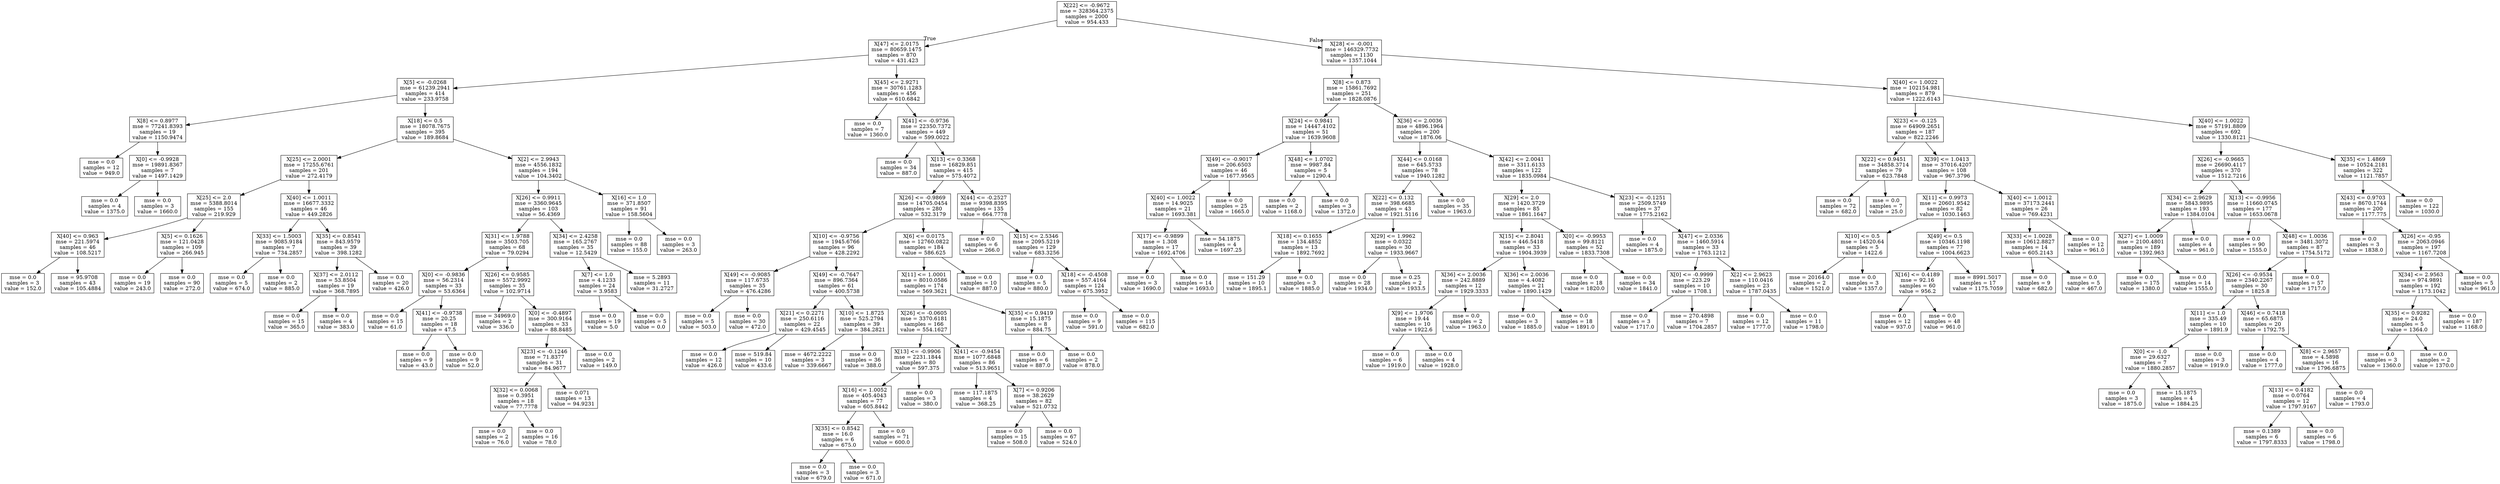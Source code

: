 digraph Tree {
node [shape=box] ;
0 [label="X[22] <= -0.9672\nmse = 328364.2375\nsamples = 2000\nvalue = 954.433"] ;
1 [label="X[47] <= 2.0175\nmse = 80659.1475\nsamples = 870\nvalue = 431.423"] ;
0 -> 1 [labeldistance=2.5, labelangle=45, headlabel="True"] ;
2 [label="X[5] <= -0.0268\nmse = 61239.2941\nsamples = 414\nvalue = 233.9758"] ;
1 -> 2 ;
3 [label="X[8] <= 0.8977\nmse = 77241.8393\nsamples = 19\nvalue = 1150.9474"] ;
2 -> 3 ;
4 [label="mse = 0.0\nsamples = 12\nvalue = 949.0"] ;
3 -> 4 ;
5 [label="X[0] <= -0.9928\nmse = 19891.8367\nsamples = 7\nvalue = 1497.1429"] ;
3 -> 5 ;
6 [label="mse = 0.0\nsamples = 4\nvalue = 1375.0"] ;
5 -> 6 ;
7 [label="mse = 0.0\nsamples = 3\nvalue = 1660.0"] ;
5 -> 7 ;
8 [label="X[18] <= 0.5\nmse = 18078.7675\nsamples = 395\nvalue = 189.8684"] ;
2 -> 8 ;
9 [label="X[25] <= 2.0001\nmse = 17255.6761\nsamples = 201\nvalue = 272.4179"] ;
8 -> 9 ;
10 [label="X[25] <= 2.0\nmse = 5388.8014\nsamples = 155\nvalue = 219.929"] ;
9 -> 10 ;
11 [label="X[40] <= 0.963\nmse = 221.5974\nsamples = 46\nvalue = 108.5217"] ;
10 -> 11 ;
12 [label="mse = 0.0\nsamples = 3\nvalue = 152.0"] ;
11 -> 12 ;
13 [label="mse = 95.9708\nsamples = 43\nvalue = 105.4884"] ;
11 -> 13 ;
14 [label="X[5] <= 0.1626\nmse = 121.0428\nsamples = 109\nvalue = 266.945"] ;
10 -> 14 ;
15 [label="mse = 0.0\nsamples = 19\nvalue = 243.0"] ;
14 -> 15 ;
16 [label="mse = 0.0\nsamples = 90\nvalue = 272.0"] ;
14 -> 16 ;
17 [label="X[40] <= 1.0011\nmse = 16677.3332\nsamples = 46\nvalue = 449.2826"] ;
9 -> 17 ;
18 [label="X[33] <= 1.5003\nmse = 9085.9184\nsamples = 7\nvalue = 734.2857"] ;
17 -> 18 ;
19 [label="mse = 0.0\nsamples = 5\nvalue = 674.0"] ;
18 -> 19 ;
20 [label="mse = 0.0\nsamples = 2\nvalue = 885.0"] ;
18 -> 20 ;
21 [label="X[35] <= 0.8541\nmse = 843.9579\nsamples = 39\nvalue = 398.1282"] ;
17 -> 21 ;
22 [label="X[37] <= 2.0112\nmse = 53.8504\nsamples = 19\nvalue = 368.7895"] ;
21 -> 22 ;
23 [label="mse = 0.0\nsamples = 15\nvalue = 365.0"] ;
22 -> 23 ;
24 [label="mse = 0.0\nsamples = 4\nvalue = 383.0"] ;
22 -> 24 ;
25 [label="mse = 0.0\nsamples = 20\nvalue = 426.0"] ;
21 -> 25 ;
26 [label="X[2] <= 2.9943\nmse = 4556.1832\nsamples = 194\nvalue = 104.3402"] ;
8 -> 26 ;
27 [label="X[26] <= 0.9911\nmse = 3360.9645\nsamples = 103\nvalue = 56.4369"] ;
26 -> 27 ;
28 [label="X[31] <= 1.9788\nmse = 3503.705\nsamples = 68\nvalue = 79.0294"] ;
27 -> 28 ;
29 [label="X[0] <= -0.9836\nmse = 56.2314\nsamples = 33\nvalue = 53.6364"] ;
28 -> 29 ;
30 [label="mse = 0.0\nsamples = 15\nvalue = 61.0"] ;
29 -> 30 ;
31 [label="X[41] <= -0.9738\nmse = 20.25\nsamples = 18\nvalue = 47.5"] ;
29 -> 31 ;
32 [label="mse = 0.0\nsamples = 9\nvalue = 43.0"] ;
31 -> 32 ;
33 [label="mse = 0.0\nsamples = 9\nvalue = 52.0"] ;
31 -> 33 ;
34 [label="X[26] <= 0.9585\nmse = 5572.9992\nsamples = 35\nvalue = 102.9714"] ;
28 -> 34 ;
35 [label="mse = 34969.0\nsamples = 2\nvalue = 336.0"] ;
34 -> 35 ;
36 [label="X[0] <= -0.4897\nmse = 300.9164\nsamples = 33\nvalue = 88.8485"] ;
34 -> 36 ;
37 [label="X[23] <= -0.1246\nmse = 71.8377\nsamples = 31\nvalue = 84.9677"] ;
36 -> 37 ;
38 [label="X[32] <= 0.0068\nmse = 0.3951\nsamples = 18\nvalue = 77.7778"] ;
37 -> 38 ;
39 [label="mse = 0.0\nsamples = 2\nvalue = 76.0"] ;
38 -> 39 ;
40 [label="mse = 0.0\nsamples = 16\nvalue = 78.0"] ;
38 -> 40 ;
41 [label="mse = 0.071\nsamples = 13\nvalue = 94.9231"] ;
37 -> 41 ;
42 [label="mse = 0.0\nsamples = 2\nvalue = 149.0"] ;
36 -> 42 ;
43 [label="X[34] <= 2.4258\nmse = 165.2767\nsamples = 35\nvalue = 12.5429"] ;
27 -> 43 ;
44 [label="X[7] <= 1.0\nmse = 4.1233\nsamples = 24\nvalue = 3.9583"] ;
43 -> 44 ;
45 [label="mse = 0.0\nsamples = 19\nvalue = 5.0"] ;
44 -> 45 ;
46 [label="mse = 0.0\nsamples = 5\nvalue = 0.0"] ;
44 -> 46 ;
47 [label="mse = 5.2893\nsamples = 11\nvalue = 31.2727"] ;
43 -> 47 ;
48 [label="X[16] <= 1.0\nmse = 371.8507\nsamples = 91\nvalue = 158.5604"] ;
26 -> 48 ;
49 [label="mse = 0.0\nsamples = 88\nvalue = 155.0"] ;
48 -> 49 ;
50 [label="mse = 0.0\nsamples = 3\nvalue = 263.0"] ;
48 -> 50 ;
51 [label="X[45] <= 2.9271\nmse = 30761.1283\nsamples = 456\nvalue = 610.6842"] ;
1 -> 51 ;
52 [label="mse = 0.0\nsamples = 7\nvalue = 1360.0"] ;
51 -> 52 ;
53 [label="X[41] <= -0.9736\nmse = 22350.7372\nsamples = 449\nvalue = 599.0022"] ;
51 -> 53 ;
54 [label="mse = 0.0\nsamples = 34\nvalue = 887.0"] ;
53 -> 54 ;
55 [label="X[13] <= 0.3368\nmse = 16829.851\nsamples = 415\nvalue = 575.4072"] ;
53 -> 55 ;
56 [label="X[26] <= -0.9869\nmse = 14705.0454\nsamples = 280\nvalue = 532.3179"] ;
55 -> 56 ;
57 [label="X[10] <= -0.9756\nmse = 1945.6766\nsamples = 96\nvalue = 428.2292"] ;
56 -> 57 ;
58 [label="X[49] <= -0.9085\nmse = 117.6735\nsamples = 35\nvalue = 476.4286"] ;
57 -> 58 ;
59 [label="mse = 0.0\nsamples = 5\nvalue = 503.0"] ;
58 -> 59 ;
60 [label="mse = 0.0\nsamples = 30\nvalue = 472.0"] ;
58 -> 60 ;
61 [label="X[49] <= -0.7647\nmse = 896.7364\nsamples = 61\nvalue = 400.5738"] ;
57 -> 61 ;
62 [label="X[21] <= 0.2271\nmse = 250.6116\nsamples = 22\nvalue = 429.4545"] ;
61 -> 62 ;
63 [label="mse = 0.0\nsamples = 12\nvalue = 426.0"] ;
62 -> 63 ;
64 [label="mse = 519.84\nsamples = 10\nvalue = 433.6"] ;
62 -> 64 ;
65 [label="X[10] <= 1.8725\nmse = 525.2794\nsamples = 39\nvalue = 384.2821"] ;
61 -> 65 ;
66 [label="mse = 4672.2222\nsamples = 3\nvalue = 339.6667"] ;
65 -> 66 ;
67 [label="mse = 0.0\nsamples = 36\nvalue = 388.0"] ;
65 -> 67 ;
68 [label="X[6] <= 0.0175\nmse = 12760.0822\nsamples = 184\nvalue = 586.625"] ;
56 -> 68 ;
69 [label="X[11] <= 1.0001\nmse = 8010.0586\nsamples = 174\nvalue = 569.3621"] ;
68 -> 69 ;
70 [label="X[26] <= -0.0605\nmse = 3370.6181\nsamples = 166\nvalue = 554.1627"] ;
69 -> 70 ;
71 [label="X[13] <= -0.9906\nmse = 2231.1844\nsamples = 80\nvalue = 597.375"] ;
70 -> 71 ;
72 [label="X[16] <= 1.0052\nmse = 405.4043\nsamples = 77\nvalue = 605.8442"] ;
71 -> 72 ;
73 [label="X[35] <= 0.8542\nmse = 16.0\nsamples = 6\nvalue = 675.0"] ;
72 -> 73 ;
74 [label="mse = 0.0\nsamples = 3\nvalue = 679.0"] ;
73 -> 74 ;
75 [label="mse = 0.0\nsamples = 3\nvalue = 671.0"] ;
73 -> 75 ;
76 [label="mse = 0.0\nsamples = 71\nvalue = 600.0"] ;
72 -> 76 ;
77 [label="mse = 0.0\nsamples = 3\nvalue = 380.0"] ;
71 -> 77 ;
78 [label="X[41] <= -0.9454\nmse = 1077.6848\nsamples = 86\nvalue = 513.9651"] ;
70 -> 78 ;
79 [label="mse = 117.1875\nsamples = 4\nvalue = 368.25"] ;
78 -> 79 ;
80 [label="X[7] <= 0.9206\nmse = 38.2629\nsamples = 82\nvalue = 521.0732"] ;
78 -> 80 ;
81 [label="mse = 0.0\nsamples = 15\nvalue = 508.0"] ;
80 -> 81 ;
82 [label="mse = 0.0\nsamples = 67\nvalue = 524.0"] ;
80 -> 82 ;
83 [label="X[35] <= 0.9419\nmse = 15.1875\nsamples = 8\nvalue = 884.75"] ;
69 -> 83 ;
84 [label="mse = 0.0\nsamples = 6\nvalue = 887.0"] ;
83 -> 84 ;
85 [label="mse = 0.0\nsamples = 2\nvalue = 878.0"] ;
83 -> 85 ;
86 [label="mse = 0.0\nsamples = 10\nvalue = 887.0"] ;
68 -> 86 ;
87 [label="X[44] <= -0.2527\nmse = 9398.8395\nsamples = 135\nvalue = 664.7778"] ;
55 -> 87 ;
88 [label="mse = 0.0\nsamples = 6\nvalue = 266.0"] ;
87 -> 88 ;
89 [label="X[15] <= 2.5346\nmse = 2095.5219\nsamples = 129\nvalue = 683.3256"] ;
87 -> 89 ;
90 [label="mse = 0.0\nsamples = 5\nvalue = 880.0"] ;
89 -> 90 ;
91 [label="X[18] <= -0.4508\nmse = 557.4164\nsamples = 124\nvalue = 675.3952"] ;
89 -> 91 ;
92 [label="mse = 0.0\nsamples = 9\nvalue = 591.0"] ;
91 -> 92 ;
93 [label="mse = 0.0\nsamples = 115\nvalue = 682.0"] ;
91 -> 93 ;
94 [label="X[28] <= -0.001\nmse = 146329.7732\nsamples = 1130\nvalue = 1357.1044"] ;
0 -> 94 [labeldistance=2.5, labelangle=-45, headlabel="False"] ;
95 [label="X[8] <= 0.873\nmse = 15861.7692\nsamples = 251\nvalue = 1828.0876"] ;
94 -> 95 ;
96 [label="X[24] <= 0.9841\nmse = 14447.4102\nsamples = 51\nvalue = 1639.9608"] ;
95 -> 96 ;
97 [label="X[49] <= -0.9017\nmse = 206.6503\nsamples = 46\nvalue = 1677.9565"] ;
96 -> 97 ;
98 [label="X[40] <= 1.0022\nmse = 14.9025\nsamples = 21\nvalue = 1693.381"] ;
97 -> 98 ;
99 [label="X[17] <= -0.9899\nmse = 1.308\nsamples = 17\nvalue = 1692.4706"] ;
98 -> 99 ;
100 [label="mse = 0.0\nsamples = 3\nvalue = 1690.0"] ;
99 -> 100 ;
101 [label="mse = 0.0\nsamples = 14\nvalue = 1693.0"] ;
99 -> 101 ;
102 [label="mse = 54.1875\nsamples = 4\nvalue = 1697.25"] ;
98 -> 102 ;
103 [label="mse = 0.0\nsamples = 25\nvalue = 1665.0"] ;
97 -> 103 ;
104 [label="X[48] <= 1.0702\nmse = 9987.84\nsamples = 5\nvalue = 1290.4"] ;
96 -> 104 ;
105 [label="mse = 0.0\nsamples = 2\nvalue = 1168.0"] ;
104 -> 105 ;
106 [label="mse = 0.0\nsamples = 3\nvalue = 1372.0"] ;
104 -> 106 ;
107 [label="X[36] <= 2.0036\nmse = 4896.1964\nsamples = 200\nvalue = 1876.06"] ;
95 -> 107 ;
108 [label="X[44] <= 0.0168\nmse = 645.5733\nsamples = 78\nvalue = 1940.1282"] ;
107 -> 108 ;
109 [label="X[22] <= 0.132\nmse = 398.6685\nsamples = 43\nvalue = 1921.5116"] ;
108 -> 109 ;
110 [label="X[18] <= 0.1655\nmse = 134.4852\nsamples = 13\nvalue = 1892.7692"] ;
109 -> 110 ;
111 [label="mse = 151.29\nsamples = 10\nvalue = 1895.1"] ;
110 -> 111 ;
112 [label="mse = 0.0\nsamples = 3\nvalue = 1885.0"] ;
110 -> 112 ;
113 [label="X[29] <= 1.9962\nmse = 0.0322\nsamples = 30\nvalue = 1933.9667"] ;
109 -> 113 ;
114 [label="mse = 0.0\nsamples = 28\nvalue = 1934.0"] ;
113 -> 114 ;
115 [label="mse = 0.25\nsamples = 2\nvalue = 1933.5"] ;
113 -> 115 ;
116 [label="mse = 0.0\nsamples = 35\nvalue = 1963.0"] ;
108 -> 116 ;
117 [label="X[42] <= 2.0041\nmse = 3311.6133\nsamples = 122\nvalue = 1835.0984"] ;
107 -> 117 ;
118 [label="X[29] <= 2.0\nmse = 1420.3729\nsamples = 85\nvalue = 1861.1647"] ;
117 -> 118 ;
119 [label="X[15] <= 2.8041\nmse = 446.5418\nsamples = 33\nvalue = 1904.3939"] ;
118 -> 119 ;
120 [label="X[36] <= 2.0036\nmse = 242.8889\nsamples = 12\nvalue = 1929.3333"] ;
119 -> 120 ;
121 [label="X[9] <= 1.9706\nmse = 19.44\nsamples = 10\nvalue = 1922.6"] ;
120 -> 121 ;
122 [label="mse = 0.0\nsamples = 6\nvalue = 1919.0"] ;
121 -> 122 ;
123 [label="mse = 0.0\nsamples = 4\nvalue = 1928.0"] ;
121 -> 123 ;
124 [label="mse = 0.0\nsamples = 2\nvalue = 1963.0"] ;
120 -> 124 ;
125 [label="X[36] <= 2.0036\nmse = 4.4082\nsamples = 21\nvalue = 1890.1429"] ;
119 -> 125 ;
126 [label="mse = 0.0\nsamples = 3\nvalue = 1885.0"] ;
125 -> 126 ;
127 [label="mse = 0.0\nsamples = 18\nvalue = 1891.0"] ;
125 -> 127 ;
128 [label="X[0] <= -0.9953\nmse = 99.8121\nsamples = 52\nvalue = 1833.7308"] ;
118 -> 128 ;
129 [label="mse = 0.0\nsamples = 18\nvalue = 1820.0"] ;
128 -> 129 ;
130 [label="mse = 0.0\nsamples = 34\nvalue = 1841.0"] ;
128 -> 130 ;
131 [label="X[23] <= -0.1251\nmse = 2509.5749\nsamples = 37\nvalue = 1775.2162"] ;
117 -> 131 ;
132 [label="mse = 0.0\nsamples = 4\nvalue = 1875.0"] ;
131 -> 132 ;
133 [label="X[47] <= 2.0336\nmse = 1460.5914\nsamples = 33\nvalue = 1763.1212"] ;
131 -> 133 ;
134 [label="X[0] <= -0.9999\nmse = 223.29\nsamples = 10\nvalue = 1708.1"] ;
133 -> 134 ;
135 [label="mse = 0.0\nsamples = 3\nvalue = 1717.0"] ;
134 -> 135 ;
136 [label="mse = 270.4898\nsamples = 7\nvalue = 1704.2857"] ;
134 -> 136 ;
137 [label="X[2] <= 2.9623\nmse = 110.0416\nsamples = 23\nvalue = 1787.0435"] ;
133 -> 137 ;
138 [label="mse = 0.0\nsamples = 12\nvalue = 1777.0"] ;
137 -> 138 ;
139 [label="mse = 0.0\nsamples = 11\nvalue = 1798.0"] ;
137 -> 139 ;
140 [label="X[40] <= 1.0022\nmse = 102154.981\nsamples = 879\nvalue = 1222.6143"] ;
94 -> 140 ;
141 [label="X[23] <= -0.125\nmse = 64909.2651\nsamples = 187\nvalue = 822.2246"] ;
140 -> 141 ;
142 [label="X[22] <= 0.9451\nmse = 34858.3714\nsamples = 79\nvalue = 623.7848"] ;
141 -> 142 ;
143 [label="mse = 0.0\nsamples = 72\nvalue = 682.0"] ;
142 -> 143 ;
144 [label="mse = 0.0\nsamples = 7\nvalue = 25.0"] ;
142 -> 144 ;
145 [label="X[39] <= 1.0413\nmse = 37016.4207\nsamples = 108\nvalue = 967.3796"] ;
141 -> 145 ;
146 [label="X[11] <= 0.9973\nmse = 20601.9542\nsamples = 82\nvalue = 1030.1463"] ;
145 -> 146 ;
147 [label="X[10] <= 0.5\nmse = 14520.64\nsamples = 5\nvalue = 1422.6"] ;
146 -> 147 ;
148 [label="mse = 20164.0\nsamples = 2\nvalue = 1521.0"] ;
147 -> 148 ;
149 [label="mse = 0.0\nsamples = 3\nvalue = 1357.0"] ;
147 -> 149 ;
150 [label="X[49] <= 0.5\nmse = 10346.1198\nsamples = 77\nvalue = 1004.6623"] ;
146 -> 150 ;
151 [label="X[16] <= 0.4189\nmse = 92.16\nsamples = 60\nvalue = 956.2"] ;
150 -> 151 ;
152 [label="mse = 0.0\nsamples = 12\nvalue = 937.0"] ;
151 -> 152 ;
153 [label="mse = 0.0\nsamples = 48\nvalue = 961.0"] ;
151 -> 153 ;
154 [label="mse = 8991.5017\nsamples = 17\nvalue = 1175.7059"] ;
150 -> 154 ;
155 [label="X[40] <= 1.0012\nmse = 37173.2441\nsamples = 26\nvalue = 769.4231"] ;
145 -> 155 ;
156 [label="X[33] <= 1.0028\nmse = 10612.8827\nsamples = 14\nvalue = 605.2143"] ;
155 -> 156 ;
157 [label="mse = 0.0\nsamples = 9\nvalue = 682.0"] ;
156 -> 157 ;
158 [label="mse = 0.0\nsamples = 5\nvalue = 467.0"] ;
156 -> 158 ;
159 [label="mse = 0.0\nsamples = 12\nvalue = 961.0"] ;
155 -> 159 ;
160 [label="X[40] <= 1.0022\nmse = 57191.8809\nsamples = 692\nvalue = 1330.8121"] ;
140 -> 160 ;
161 [label="X[26] <= -0.9665\nmse = 26690.4117\nsamples = 370\nvalue = 1512.7216"] ;
160 -> 161 ;
162 [label="X[34] <= 2.9629\nmse = 5843.9895\nsamples = 193\nvalue = 1384.0104"] ;
161 -> 162 ;
163 [label="X[27] <= 1.0009\nmse = 2100.4801\nsamples = 189\nvalue = 1392.963"] ;
162 -> 163 ;
164 [label="mse = 0.0\nsamples = 175\nvalue = 1380.0"] ;
163 -> 164 ;
165 [label="mse = 0.0\nsamples = 14\nvalue = 1555.0"] ;
163 -> 165 ;
166 [label="mse = 0.0\nsamples = 4\nvalue = 961.0"] ;
162 -> 166 ;
167 [label="X[13] <= -0.9956\nmse = 11660.0745\nsamples = 177\nvalue = 1653.0678"] ;
161 -> 167 ;
168 [label="mse = 0.0\nsamples = 90\nvalue = 1555.0"] ;
167 -> 168 ;
169 [label="X[48] <= 1.0036\nmse = 3481.3072\nsamples = 87\nvalue = 1754.5172"] ;
167 -> 169 ;
170 [label="X[26] <= -0.9534\nmse = 2340.2267\nsamples = 30\nvalue = 1825.8"] ;
169 -> 170 ;
171 [label="X[11] <= 1.0\nmse = 335.49\nsamples = 10\nvalue = 1891.9"] ;
170 -> 171 ;
172 [label="X[0] <= -1.0\nmse = 29.6327\nsamples = 7\nvalue = 1880.2857"] ;
171 -> 172 ;
173 [label="mse = 0.0\nsamples = 3\nvalue = 1875.0"] ;
172 -> 173 ;
174 [label="mse = 15.1875\nsamples = 4\nvalue = 1884.25"] ;
172 -> 174 ;
175 [label="mse = 0.0\nsamples = 3\nvalue = 1919.0"] ;
171 -> 175 ;
176 [label="X[46] <= 0.7418\nmse = 65.6875\nsamples = 20\nvalue = 1792.75"] ;
170 -> 176 ;
177 [label="mse = 0.0\nsamples = 4\nvalue = 1777.0"] ;
176 -> 177 ;
178 [label="X[8] <= 2.9657\nmse = 4.5898\nsamples = 16\nvalue = 1796.6875"] ;
176 -> 178 ;
179 [label="X[13] <= 0.4182\nmse = 0.0764\nsamples = 12\nvalue = 1797.9167"] ;
178 -> 179 ;
180 [label="mse = 0.1389\nsamples = 6\nvalue = 1797.8333"] ;
179 -> 180 ;
181 [label="mse = 0.0\nsamples = 6\nvalue = 1798.0"] ;
179 -> 181 ;
182 [label="mse = 0.0\nsamples = 4\nvalue = 1793.0"] ;
178 -> 182 ;
183 [label="mse = 0.0\nsamples = 57\nvalue = 1717.0"] ;
169 -> 183 ;
184 [label="X[35] <= 1.4869\nmse = 10524.2181\nsamples = 322\nvalue = 1121.7857"] ;
160 -> 184 ;
185 [label="X[43] <= 0.9703\nmse = 8670.1744\nsamples = 200\nvalue = 1177.775"] ;
184 -> 185 ;
186 [label="mse = 0.0\nsamples = 3\nvalue = 1838.0"] ;
185 -> 186 ;
187 [label="X[26] <= -0.95\nmse = 2063.0946\nsamples = 197\nvalue = 1167.7208"] ;
185 -> 187 ;
188 [label="X[34] <= 2.9563\nmse = 974.9891\nsamples = 192\nvalue = 1173.1042"] ;
187 -> 188 ;
189 [label="X[35] <= 0.9282\nmse = 24.0\nsamples = 5\nvalue = 1364.0"] ;
188 -> 189 ;
190 [label="mse = 0.0\nsamples = 3\nvalue = 1360.0"] ;
189 -> 190 ;
191 [label="mse = 0.0\nsamples = 2\nvalue = 1370.0"] ;
189 -> 191 ;
192 [label="mse = 0.0\nsamples = 187\nvalue = 1168.0"] ;
188 -> 192 ;
193 [label="mse = 0.0\nsamples = 5\nvalue = 961.0"] ;
187 -> 193 ;
194 [label="mse = 0.0\nsamples = 122\nvalue = 1030.0"] ;
184 -> 194 ;
}